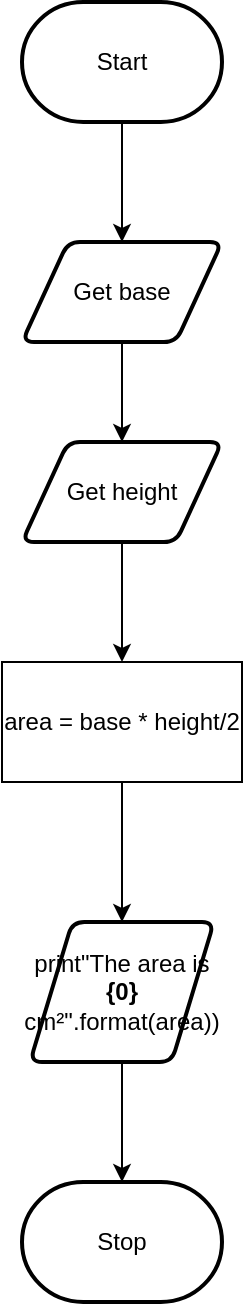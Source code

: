 <mxfile>
    <diagram id="Uj27u6g6IByhOTaoBkWt" name="Flowchart">
        <mxGraphModel dx="1204" dy="741" grid="1" gridSize="10" guides="1" tooltips="1" connect="1" arrows="1" fold="1" page="1" pageScale="1" pageWidth="827" pageHeight="1169" math="0" shadow="0">
            <root>
                <mxCell id="0"/>
                <mxCell id="1" parent="0"/>
                <mxCell id="75" style="edgeStyle=none;html=1;entryX=0.5;entryY=0;entryDx=0;entryDy=0;fontFamily=Helvetica;fontSize=12;fontColor=#000000;" edge="1" parent="1" source="3" target="73">
                    <mxGeometry relative="1" as="geometry"/>
                </mxCell>
                <mxCell id="3" value="Get base" style="shape=parallelogram;html=1;strokeWidth=2;perimeter=parallelogramPerimeter;whiteSpace=wrap;rounded=1;arcSize=12;size=0.23;" parent="1" vertex="1">
                    <mxGeometry x="380" y="350" width="100" height="50" as="geometry"/>
                </mxCell>
                <mxCell id="68" style="edgeStyle=orthogonalEdgeStyle;rounded=0;html=1;entryX=0.5;entryY=0;entryDx=0;entryDy=0;" parent="1" source="5" target="3" edge="1">
                    <mxGeometry relative="1" as="geometry"/>
                </mxCell>
                <mxCell id="5" value="Start" style="strokeWidth=2;html=1;shape=mxgraph.flowchart.terminator;whiteSpace=wrap;" parent="1" vertex="1">
                    <mxGeometry x="380" y="230" width="100" height="60" as="geometry"/>
                </mxCell>
                <mxCell id="11" value="Stop" style="strokeWidth=2;html=1;shape=mxgraph.flowchart.terminator;whiteSpace=wrap;" parent="1" vertex="1">
                    <mxGeometry x="380" y="820" width="100" height="60" as="geometry"/>
                </mxCell>
                <mxCell id="78" style="edgeStyle=none;html=1;entryX=0.5;entryY=0;entryDx=0;entryDy=0;entryPerimeter=0;fontFamily=Helvetica;fontSize=12;fontColor=#000000;" edge="1" parent="1" source="23" target="11">
                    <mxGeometry relative="1" as="geometry"/>
                </mxCell>
                <mxCell id="23" value="&lt;font style=&quot;font-size: 12px&quot;&gt;print&lt;span class=&quot;s2&quot; style=&quot;box-sizing: border-box&quot;&gt;&quot;The area is &lt;/span&gt;&lt;span class=&quot;si&quot; style=&quot;box-sizing: border-box ; font-weight: bold&quot;&gt;{0}&lt;/span&gt;&lt;span class=&quot;s2&quot; style=&quot;box-sizing: border-box&quot;&gt; cm²&quot;&lt;/span&gt;&lt;span class=&quot;o&quot; style=&quot;box-sizing: border-box&quot;&gt;.&lt;/span&gt;&lt;span class=&quot;n&quot; style=&quot;box-sizing: border-box&quot;&gt;format&lt;/span&gt;&lt;span class=&quot;p&quot; style=&quot;box-sizing: border-box&quot;&gt;(&lt;/span&gt;&lt;span class=&quot;n&quot; style=&quot;box-sizing: border-box&quot;&gt;area&lt;/span&gt;&lt;span class=&quot;p&quot; style=&quot;box-sizing: border-box&quot;&gt;))&lt;/span&gt;&lt;/font&gt;" style="shape=parallelogram;html=1;strokeWidth=2;perimeter=parallelogramPerimeter;whiteSpace=wrap;rounded=1;arcSize=12;size=0.23;" parent="1" vertex="1">
                    <mxGeometry x="384" y="690" width="92" height="70" as="geometry"/>
                </mxCell>
                <mxCell id="76" style="edgeStyle=none;html=1;entryX=0.5;entryY=0;entryDx=0;entryDy=0;fontFamily=Helvetica;fontSize=12;fontColor=#000000;" edge="1" parent="1" source="73" target="74">
                    <mxGeometry relative="1" as="geometry"/>
                </mxCell>
                <mxCell id="73" value="Get height" style="shape=parallelogram;html=1;strokeWidth=2;perimeter=parallelogramPerimeter;whiteSpace=wrap;rounded=1;arcSize=12;size=0.23;" vertex="1" parent="1">
                    <mxGeometry x="380" y="450" width="100" height="50" as="geometry"/>
                </mxCell>
                <mxCell id="77" style="edgeStyle=none;html=1;entryX=0.5;entryY=0;entryDx=0;entryDy=0;fontFamily=Helvetica;fontSize=12;fontColor=#000000;" edge="1" parent="1" source="74" target="23">
                    <mxGeometry relative="1" as="geometry"/>
                </mxCell>
                <mxCell id="74" value="area = base * height/2" style="rounded=0;whiteSpace=wrap;html=1;" vertex="1" parent="1">
                    <mxGeometry x="370" y="560" width="120" height="60" as="geometry"/>
                </mxCell>
            </root>
        </mxGraphModel>
    </diagram>
</mxfile>